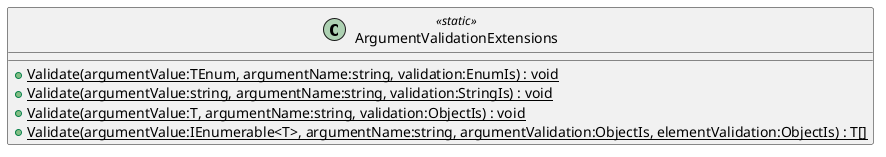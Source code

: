 @startuml
class ArgumentValidationExtensions <<static>> {
    + {static} Validate(argumentValue:TEnum, argumentName:string, validation:EnumIs) : void
    + {static} Validate(argumentValue:string, argumentName:string, validation:StringIs) : void
    + {static} Validate(argumentValue:T, argumentName:string, validation:ObjectIs) : void
    + {static} Validate(argumentValue:IEnumerable<T>, argumentName:string, argumentValidation:ObjectIs, elementValidation:ObjectIs) : T[]
}
@enduml
